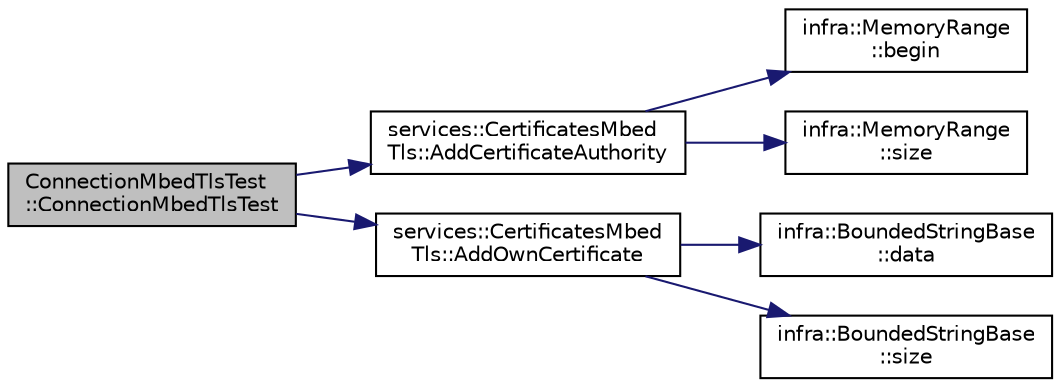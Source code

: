 digraph "ConnectionMbedTlsTest::ConnectionMbedTlsTest"
{
 // INTERACTIVE_SVG=YES
  edge [fontname="Helvetica",fontsize="10",labelfontname="Helvetica",labelfontsize="10"];
  node [fontname="Helvetica",fontsize="10",shape=record];
  rankdir="LR";
  Node0 [label="ConnectionMbedTlsTest\l::ConnectionMbedTlsTest",height=0.2,width=0.4,color="black", fillcolor="grey75", style="filled", fontcolor="black"];
  Node0 -> Node1 [color="midnightblue",fontsize="10",style="solid",fontname="Helvetica"];
  Node1 [label="services::CertificatesMbed\lTls::AddCertificateAuthority",height=0.2,width=0.4,color="black", fillcolor="white", style="filled",URL="$df/d23/classservices_1_1_certificates_mbed_tls.html#ad8b0a8d7059502286947be8e2aa10338"];
  Node1 -> Node2 [color="midnightblue",fontsize="10",style="solid",fontname="Helvetica"];
  Node2 [label="infra::MemoryRange\l::begin",height=0.2,width=0.4,color="black", fillcolor="white", style="filled",URL="$d0/d6d/classinfra_1_1_memory_range.html#a7a83ceae17802af5ecebfb9557912ece"];
  Node1 -> Node3 [color="midnightblue",fontsize="10",style="solid",fontname="Helvetica"];
  Node3 [label="infra::MemoryRange\l::size",height=0.2,width=0.4,color="black", fillcolor="white", style="filled",URL="$d0/d6d/classinfra_1_1_memory_range.html#ae8fbbf531d3696b6a64ac13385acdc66"];
  Node0 -> Node4 [color="midnightblue",fontsize="10",style="solid",fontname="Helvetica"];
  Node4 [label="services::CertificatesMbed\lTls::AddOwnCertificate",height=0.2,width=0.4,color="black", fillcolor="white", style="filled",URL="$df/d23/classservices_1_1_certificates_mbed_tls.html#ae1c3aeb5d5d4dfb1f8b2b6af3afdd9d8"];
  Node4 -> Node5 [color="midnightblue",fontsize="10",style="solid",fontname="Helvetica"];
  Node5 [label="infra::BoundedStringBase\l::data",height=0.2,width=0.4,color="black", fillcolor="white", style="filled",URL="$d1/d2a/classinfra_1_1_bounded_string_base.html#a57455846718e9b0d57f2c89ae6a6924e"];
  Node4 -> Node6 [color="midnightblue",fontsize="10",style="solid",fontname="Helvetica"];
  Node6 [label="infra::BoundedStringBase\l::size",height=0.2,width=0.4,color="black", fillcolor="white", style="filled",URL="$d1/d2a/classinfra_1_1_bounded_string_base.html#aab36b8eaee21d6ab3be734e07f499382"];
}

